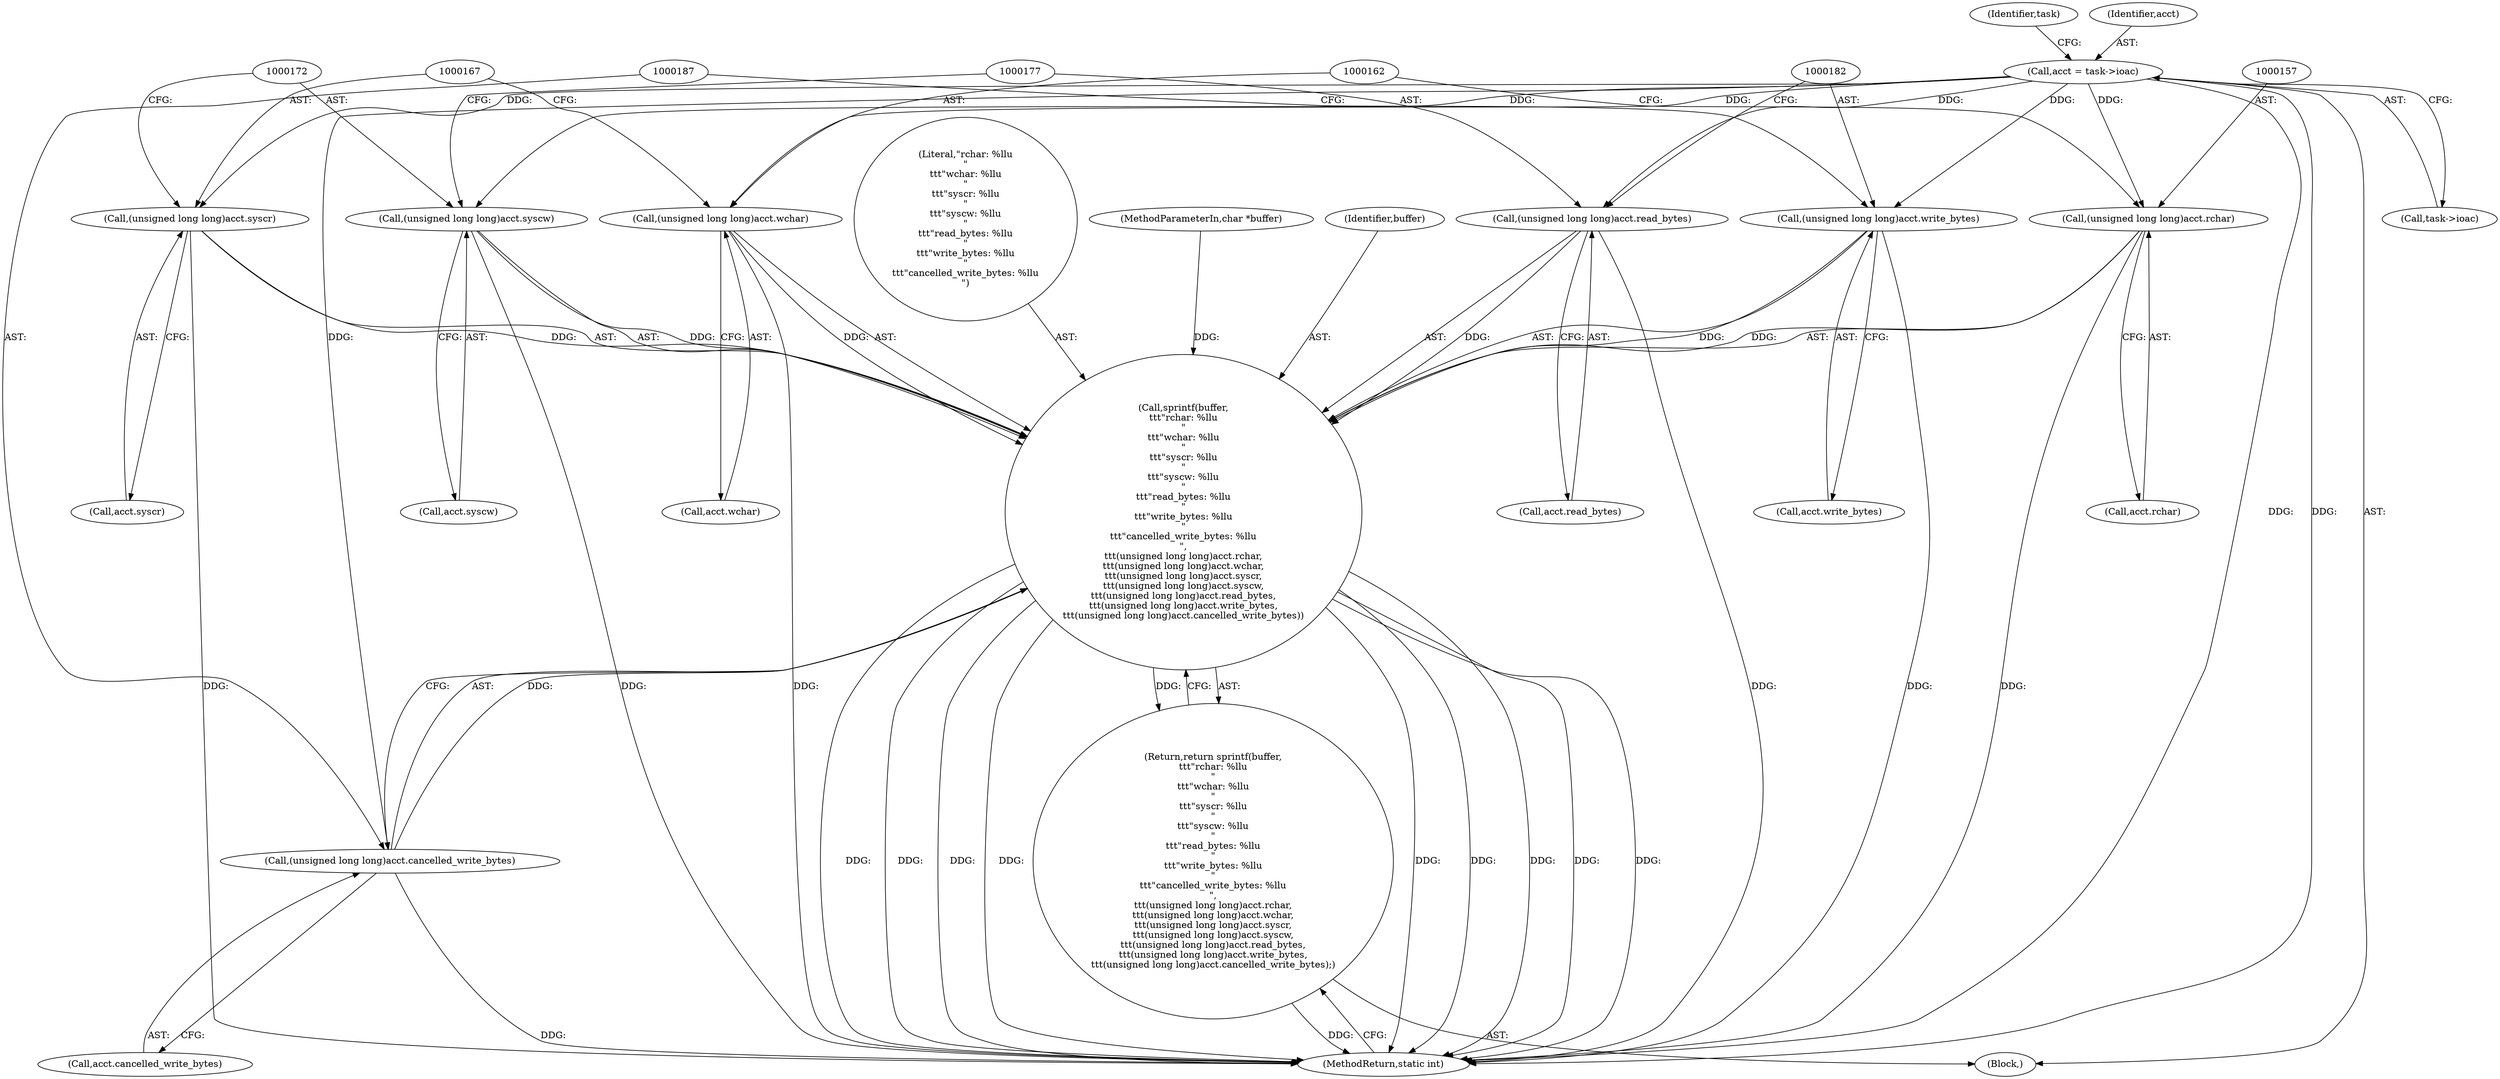digraph "0_linux_1d1221f375c94ef961ba8574ac4f85c8870ddd51@pointer" {
"1000106" [label="(Call,acct = task->ioac)"];
"1000156" [label="(Call,(unsigned long long)acct.rchar)"];
"1000153" [label="(Call,sprintf(buffer,\n\t\t\t\"rchar: %llu\n\"\n\t\t\t\"wchar: %llu\n\"\n\t\t\t\"syscr: %llu\n\"\n\t\t\t\"syscw: %llu\n\"\n\t\t\t\"read_bytes: %llu\n\"\n\t\t\t\"write_bytes: %llu\n\"\n\t\t\t\"cancelled_write_bytes: %llu\n\",\n\t\t\t(unsigned long long)acct.rchar,\n\t\t\t(unsigned long long)acct.wchar,\n\t\t\t(unsigned long long)acct.syscr,\n\t\t\t(unsigned long long)acct.syscw,\n\t\t\t(unsigned long long)acct.read_bytes,\n\t\t\t(unsigned long long)acct.write_bytes,\n\t\t\t(unsigned long long)acct.cancelled_write_bytes))"];
"1000152" [label="(Return,return sprintf(buffer,\n\t\t\t\"rchar: %llu\n\"\n\t\t\t\"wchar: %llu\n\"\n\t\t\t\"syscr: %llu\n\"\n\t\t\t\"syscw: %llu\n\"\n\t\t\t\"read_bytes: %llu\n\"\n\t\t\t\"write_bytes: %llu\n\"\n\t\t\t\"cancelled_write_bytes: %llu\n\",\n\t\t\t(unsigned long long)acct.rchar,\n\t\t\t(unsigned long long)acct.wchar,\n\t\t\t(unsigned long long)acct.syscr,\n\t\t\t(unsigned long long)acct.syscw,\n\t\t\t(unsigned long long)acct.read_bytes,\n\t\t\t(unsigned long long)acct.write_bytes,\n\t\t\t(unsigned long long)acct.cancelled_write_bytes);)"];
"1000161" [label="(Call,(unsigned long long)acct.wchar)"];
"1000166" [label="(Call,(unsigned long long)acct.syscr)"];
"1000171" [label="(Call,(unsigned long long)acct.syscw)"];
"1000176" [label="(Call,(unsigned long long)acct.read_bytes)"];
"1000181" [label="(Call,(unsigned long long)acct.write_bytes)"];
"1000186" [label="(Call,(unsigned long long)acct.cancelled_write_bytes)"];
"1000178" [label="(Call,acct.read_bytes)"];
"1000161" [label="(Call,(unsigned long long)acct.wchar)"];
"1000155" [label="(Literal,\"rchar: %llu\n\"\n\t\t\t\"wchar: %llu\n\"\n\t\t\t\"syscr: %llu\n\"\n\t\t\t\"syscw: %llu\n\"\n\t\t\t\"read_bytes: %llu\n\"\n\t\t\t\"write_bytes: %llu\n\"\n\t\t\t\"cancelled_write_bytes: %llu\n\")"];
"1000181" [label="(Call,(unsigned long long)acct.write_bytes)"];
"1000173" [label="(Call,acct.syscw)"];
"1000186" [label="(Call,(unsigned long long)acct.cancelled_write_bytes)"];
"1000188" [label="(Call,acct.cancelled_write_bytes)"];
"1000171" [label="(Call,(unsigned long long)acct.syscw)"];
"1000176" [label="(Call,(unsigned long long)acct.read_bytes)"];
"1000115" [label="(Identifier,task)"];
"1000153" [label="(Call,sprintf(buffer,\n\t\t\t\"rchar: %llu\n\"\n\t\t\t\"wchar: %llu\n\"\n\t\t\t\"syscr: %llu\n\"\n\t\t\t\"syscw: %llu\n\"\n\t\t\t\"read_bytes: %llu\n\"\n\t\t\t\"write_bytes: %llu\n\"\n\t\t\t\"cancelled_write_bytes: %llu\n\",\n\t\t\t(unsigned long long)acct.rchar,\n\t\t\t(unsigned long long)acct.wchar,\n\t\t\t(unsigned long long)acct.syscr,\n\t\t\t(unsigned long long)acct.syscw,\n\t\t\t(unsigned long long)acct.read_bytes,\n\t\t\t(unsigned long long)acct.write_bytes,\n\t\t\t(unsigned long long)acct.cancelled_write_bytes))"];
"1000104" [label="(Block,)"];
"1000156" [label="(Call,(unsigned long long)acct.rchar)"];
"1000158" [label="(Call,acct.rchar)"];
"1000166" [label="(Call,(unsigned long long)acct.syscr)"];
"1000106" [label="(Call,acct = task->ioac)"];
"1000102" [label="(MethodParameterIn,char *buffer)"];
"1000163" [label="(Call,acct.wchar)"];
"1000152" [label="(Return,return sprintf(buffer,\n\t\t\t\"rchar: %llu\n\"\n\t\t\t\"wchar: %llu\n\"\n\t\t\t\"syscr: %llu\n\"\n\t\t\t\"syscw: %llu\n\"\n\t\t\t\"read_bytes: %llu\n\"\n\t\t\t\"write_bytes: %llu\n\"\n\t\t\t\"cancelled_write_bytes: %llu\n\",\n\t\t\t(unsigned long long)acct.rchar,\n\t\t\t(unsigned long long)acct.wchar,\n\t\t\t(unsigned long long)acct.syscr,\n\t\t\t(unsigned long long)acct.syscw,\n\t\t\t(unsigned long long)acct.read_bytes,\n\t\t\t(unsigned long long)acct.write_bytes,\n\t\t\t(unsigned long long)acct.cancelled_write_bytes);)"];
"1000154" [label="(Identifier,buffer)"];
"1000168" [label="(Call,acct.syscr)"];
"1000107" [label="(Identifier,acct)"];
"1000191" [label="(MethodReturn,static int)"];
"1000183" [label="(Call,acct.write_bytes)"];
"1000108" [label="(Call,task->ioac)"];
"1000106" -> "1000104"  [label="AST: "];
"1000106" -> "1000108"  [label="CFG: "];
"1000107" -> "1000106"  [label="AST: "];
"1000108" -> "1000106"  [label="AST: "];
"1000115" -> "1000106"  [label="CFG: "];
"1000106" -> "1000191"  [label="DDG: "];
"1000106" -> "1000191"  [label="DDG: "];
"1000106" -> "1000156"  [label="DDG: "];
"1000106" -> "1000161"  [label="DDG: "];
"1000106" -> "1000166"  [label="DDG: "];
"1000106" -> "1000171"  [label="DDG: "];
"1000106" -> "1000176"  [label="DDG: "];
"1000106" -> "1000181"  [label="DDG: "];
"1000106" -> "1000186"  [label="DDG: "];
"1000156" -> "1000153"  [label="AST: "];
"1000156" -> "1000158"  [label="CFG: "];
"1000157" -> "1000156"  [label="AST: "];
"1000158" -> "1000156"  [label="AST: "];
"1000162" -> "1000156"  [label="CFG: "];
"1000156" -> "1000191"  [label="DDG: "];
"1000156" -> "1000153"  [label="DDG: "];
"1000153" -> "1000152"  [label="AST: "];
"1000153" -> "1000186"  [label="CFG: "];
"1000154" -> "1000153"  [label="AST: "];
"1000155" -> "1000153"  [label="AST: "];
"1000161" -> "1000153"  [label="AST: "];
"1000166" -> "1000153"  [label="AST: "];
"1000171" -> "1000153"  [label="AST: "];
"1000176" -> "1000153"  [label="AST: "];
"1000181" -> "1000153"  [label="AST: "];
"1000186" -> "1000153"  [label="AST: "];
"1000152" -> "1000153"  [label="CFG: "];
"1000153" -> "1000191"  [label="DDG: "];
"1000153" -> "1000191"  [label="DDG: "];
"1000153" -> "1000191"  [label="DDG: "];
"1000153" -> "1000191"  [label="DDG: "];
"1000153" -> "1000191"  [label="DDG: "];
"1000153" -> "1000191"  [label="DDG: "];
"1000153" -> "1000191"  [label="DDG: "];
"1000153" -> "1000191"  [label="DDG: "];
"1000153" -> "1000191"  [label="DDG: "];
"1000153" -> "1000152"  [label="DDG: "];
"1000102" -> "1000153"  [label="DDG: "];
"1000161" -> "1000153"  [label="DDG: "];
"1000166" -> "1000153"  [label="DDG: "];
"1000171" -> "1000153"  [label="DDG: "];
"1000176" -> "1000153"  [label="DDG: "];
"1000181" -> "1000153"  [label="DDG: "];
"1000186" -> "1000153"  [label="DDG: "];
"1000152" -> "1000104"  [label="AST: "];
"1000191" -> "1000152"  [label="CFG: "];
"1000152" -> "1000191"  [label="DDG: "];
"1000161" -> "1000163"  [label="CFG: "];
"1000162" -> "1000161"  [label="AST: "];
"1000163" -> "1000161"  [label="AST: "];
"1000167" -> "1000161"  [label="CFG: "];
"1000161" -> "1000191"  [label="DDG: "];
"1000166" -> "1000168"  [label="CFG: "];
"1000167" -> "1000166"  [label="AST: "];
"1000168" -> "1000166"  [label="AST: "];
"1000172" -> "1000166"  [label="CFG: "];
"1000166" -> "1000191"  [label="DDG: "];
"1000171" -> "1000173"  [label="CFG: "];
"1000172" -> "1000171"  [label="AST: "];
"1000173" -> "1000171"  [label="AST: "];
"1000177" -> "1000171"  [label="CFG: "];
"1000171" -> "1000191"  [label="DDG: "];
"1000176" -> "1000178"  [label="CFG: "];
"1000177" -> "1000176"  [label="AST: "];
"1000178" -> "1000176"  [label="AST: "];
"1000182" -> "1000176"  [label="CFG: "];
"1000176" -> "1000191"  [label="DDG: "];
"1000181" -> "1000183"  [label="CFG: "];
"1000182" -> "1000181"  [label="AST: "];
"1000183" -> "1000181"  [label="AST: "];
"1000187" -> "1000181"  [label="CFG: "];
"1000181" -> "1000191"  [label="DDG: "];
"1000186" -> "1000188"  [label="CFG: "];
"1000187" -> "1000186"  [label="AST: "];
"1000188" -> "1000186"  [label="AST: "];
"1000186" -> "1000191"  [label="DDG: "];
}
